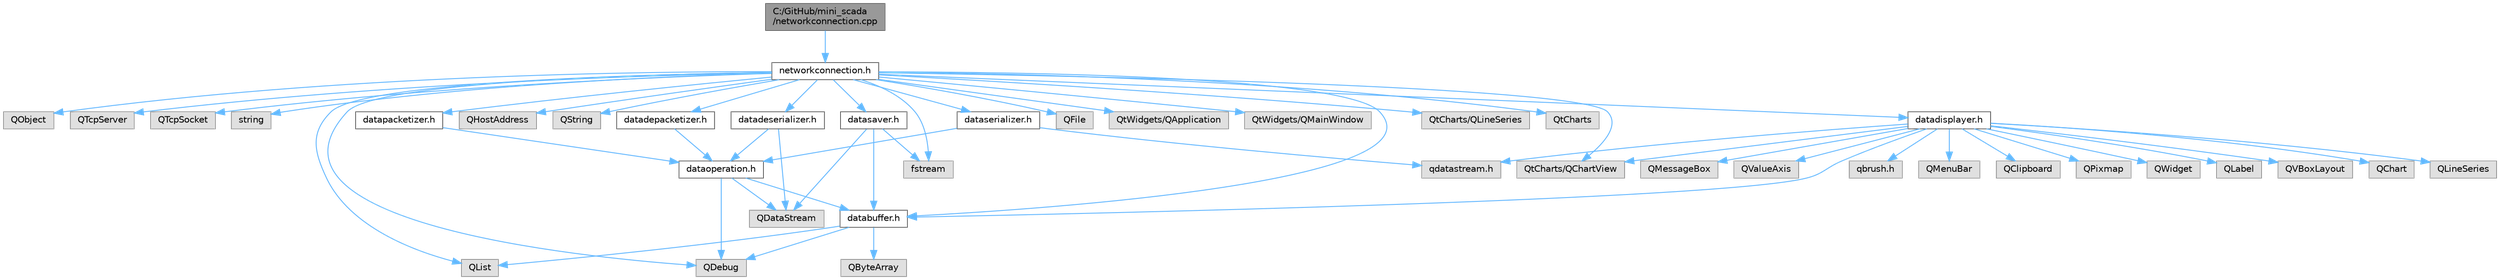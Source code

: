 digraph "C:/GitHub/mini_scada/networkconnection.cpp"
{
 // LATEX_PDF_SIZE
  bgcolor="transparent";
  edge [fontname=Helvetica,fontsize=10,labelfontname=Helvetica,labelfontsize=10];
  node [fontname=Helvetica,fontsize=10,shape=box,height=0.2,width=0.4];
  Node1 [id="Node000001",label="C:/GitHub/mini_scada\l/networkconnection.cpp",height=0.2,width=0.4,color="gray40", fillcolor="grey60", style="filled", fontcolor="black",tooltip=" "];
  Node1 -> Node2 [id="edge53_Node000001_Node000002",color="steelblue1",style="solid",tooltip=" "];
  Node2 [id="Node000002",label="networkconnection.h",height=0.2,width=0.4,color="grey40", fillcolor="white", style="filled",URL="$networkconnection_8h.html",tooltip=" "];
  Node2 -> Node3 [id="edge54_Node000002_Node000003",color="steelblue1",style="solid",tooltip=" "];
  Node3 [id="Node000003",label="QObject",height=0.2,width=0.4,color="grey60", fillcolor="#E0E0E0", style="filled",tooltip=" "];
  Node2 -> Node4 [id="edge55_Node000002_Node000004",color="steelblue1",style="solid",tooltip=" "];
  Node4 [id="Node000004",label="QTcpServer",height=0.2,width=0.4,color="grey60", fillcolor="#E0E0E0", style="filled",tooltip=" "];
  Node2 -> Node5 [id="edge56_Node000002_Node000005",color="steelblue1",style="solid",tooltip=" "];
  Node5 [id="Node000005",label="QTcpSocket",height=0.2,width=0.4,color="grey60", fillcolor="#E0E0E0", style="filled",tooltip=" "];
  Node2 -> Node6 [id="edge57_Node000002_Node000006",color="steelblue1",style="solid",tooltip=" "];
  Node6 [id="Node000006",label="string",height=0.2,width=0.4,color="grey60", fillcolor="#E0E0E0", style="filled",tooltip=" "];
  Node2 -> Node7 [id="edge58_Node000002_Node000007",color="steelblue1",style="solid",tooltip=" "];
  Node7 [id="Node000007",label="databuffer.h",height=0.2,width=0.4,color="grey40", fillcolor="white", style="filled",URL="$databuffer_8h.html",tooltip=" "];
  Node7 -> Node8 [id="edge59_Node000007_Node000008",color="steelblue1",style="solid",tooltip=" "];
  Node8 [id="Node000008",label="QByteArray",height=0.2,width=0.4,color="grey60", fillcolor="#E0E0E0", style="filled",tooltip=" "];
  Node7 -> Node9 [id="edge60_Node000007_Node000009",color="steelblue1",style="solid",tooltip=" "];
  Node9 [id="Node000009",label="QList",height=0.2,width=0.4,color="grey60", fillcolor="#E0E0E0", style="filled",tooltip=" "];
  Node7 -> Node10 [id="edge61_Node000007_Node000010",color="steelblue1",style="solid",tooltip=" "];
  Node10 [id="Node000010",label="QDebug",height=0.2,width=0.4,color="grey60", fillcolor="#E0E0E0", style="filled",tooltip=" "];
  Node2 -> Node10 [id="edge62_Node000002_Node000010",color="steelblue1",style="solid",tooltip=" "];
  Node2 -> Node9 [id="edge63_Node000002_Node000009",color="steelblue1",style="solid",tooltip=" "];
  Node2 -> Node11 [id="edge64_Node000002_Node000011",color="steelblue1",style="solid",tooltip=" "];
  Node11 [id="Node000011",label="QHostAddress",height=0.2,width=0.4,color="grey60", fillcolor="#E0E0E0", style="filled",tooltip=" "];
  Node2 -> Node12 [id="edge65_Node000002_Node000012",color="steelblue1",style="solid",tooltip=" "];
  Node12 [id="Node000012",label="QString",height=0.2,width=0.4,color="grey60", fillcolor="#E0E0E0", style="filled",tooltip=" "];
  Node2 -> Node13 [id="edge66_Node000002_Node000013",color="steelblue1",style="solid",tooltip=" "];
  Node13 [id="Node000013",label="dataserializer.h",height=0.2,width=0.4,color="grey40", fillcolor="white", style="filled",URL="$dataserializer_8h.html",tooltip=" "];
  Node13 -> Node14 [id="edge67_Node000013_Node000014",color="steelblue1",style="solid",tooltip=" "];
  Node14 [id="Node000014",label="dataoperation.h",height=0.2,width=0.4,color="grey40", fillcolor="white", style="filled",URL="$dataoperation_8h.html",tooltip=" "];
  Node14 -> Node7 [id="edge68_Node000014_Node000007",color="steelblue1",style="solid",tooltip=" "];
  Node14 -> Node15 [id="edge69_Node000014_Node000015",color="steelblue1",style="solid",tooltip=" "];
  Node15 [id="Node000015",label="QDataStream",height=0.2,width=0.4,color="grey60", fillcolor="#E0E0E0", style="filled",tooltip=" "];
  Node14 -> Node10 [id="edge70_Node000014_Node000010",color="steelblue1",style="solid",tooltip=" "];
  Node13 -> Node16 [id="edge71_Node000013_Node000016",color="steelblue1",style="solid",tooltip=" "];
  Node16 [id="Node000016",label="qdatastream.h",height=0.2,width=0.4,color="grey60", fillcolor="#E0E0E0", style="filled",tooltip=" "];
  Node2 -> Node17 [id="edge72_Node000002_Node000017",color="steelblue1",style="solid",tooltip=" "];
  Node17 [id="Node000017",label="datadeserializer.h",height=0.2,width=0.4,color="grey40", fillcolor="white", style="filled",URL="$datadeserializer_8h.html",tooltip=" "];
  Node17 -> Node14 [id="edge73_Node000017_Node000014",color="steelblue1",style="solid",tooltip=" "];
  Node17 -> Node15 [id="edge74_Node000017_Node000015",color="steelblue1",style="solid",tooltip=" "];
  Node2 -> Node18 [id="edge75_Node000002_Node000018",color="steelblue1",style="solid",tooltip=" "];
  Node18 [id="Node000018",label="datapacketizer.h",height=0.2,width=0.4,color="grey40", fillcolor="white", style="filled",URL="$datapacketizer_8h.html",tooltip=" "];
  Node18 -> Node14 [id="edge76_Node000018_Node000014",color="steelblue1",style="solid",tooltip=" "];
  Node2 -> Node19 [id="edge77_Node000002_Node000019",color="steelblue1",style="solid",tooltip=" "];
  Node19 [id="Node000019",label="datadepacketizer.h",height=0.2,width=0.4,color="grey40", fillcolor="white", style="filled",URL="$datadepacketizer_8h.html",tooltip=" "];
  Node19 -> Node14 [id="edge78_Node000019_Node000014",color="steelblue1",style="solid",tooltip=" "];
  Node2 -> Node20 [id="edge79_Node000002_Node000020",color="steelblue1",style="solid",tooltip=" "];
  Node20 [id="Node000020",label="fstream",height=0.2,width=0.4,color="grey60", fillcolor="#E0E0E0", style="filled",tooltip=" "];
  Node2 -> Node21 [id="edge80_Node000002_Node000021",color="steelblue1",style="solid",tooltip=" "];
  Node21 [id="Node000021",label="QFile",height=0.2,width=0.4,color="grey60", fillcolor="#E0E0E0", style="filled",tooltip=" "];
  Node2 -> Node22 [id="edge81_Node000002_Node000022",color="steelblue1",style="solid",tooltip=" "];
  Node22 [id="Node000022",label="QtWidgets/QApplication",height=0.2,width=0.4,color="grey60", fillcolor="#E0E0E0", style="filled",tooltip=" "];
  Node2 -> Node23 [id="edge82_Node000002_Node000023",color="steelblue1",style="solid",tooltip=" "];
  Node23 [id="Node000023",label="QtWidgets/QMainWindow",height=0.2,width=0.4,color="grey60", fillcolor="#E0E0E0", style="filled",tooltip=" "];
  Node2 -> Node24 [id="edge83_Node000002_Node000024",color="steelblue1",style="solid",tooltip=" "];
  Node24 [id="Node000024",label="QtCharts/QChartView",height=0.2,width=0.4,color="grey60", fillcolor="#E0E0E0", style="filled",tooltip=" "];
  Node2 -> Node25 [id="edge84_Node000002_Node000025",color="steelblue1",style="solid",tooltip=" "];
  Node25 [id="Node000025",label="QtCharts/QLineSeries",height=0.2,width=0.4,color="grey60", fillcolor="#E0E0E0", style="filled",tooltip=" "];
  Node2 -> Node26 [id="edge85_Node000002_Node000026",color="steelblue1",style="solid",tooltip=" "];
  Node26 [id="Node000026",label="QtCharts",height=0.2,width=0.4,color="grey60", fillcolor="#E0E0E0", style="filled",tooltip=" "];
  Node2 -> Node27 [id="edge86_Node000002_Node000027",color="steelblue1",style="solid",tooltip=" "];
  Node27 [id="Node000027",label="datasaver.h",height=0.2,width=0.4,color="grey40", fillcolor="white", style="filled",URL="$datasaver_8h.html",tooltip=" "];
  Node27 -> Node7 [id="edge87_Node000027_Node000007",color="steelblue1",style="solid",tooltip=" "];
  Node27 -> Node20 [id="edge88_Node000027_Node000020",color="steelblue1",style="solid",tooltip=" "];
  Node27 -> Node15 [id="edge89_Node000027_Node000015",color="steelblue1",style="solid",tooltip=" "];
  Node2 -> Node28 [id="edge90_Node000002_Node000028",color="steelblue1",style="solid",tooltip=" "];
  Node28 [id="Node000028",label="datadisplayer.h",height=0.2,width=0.4,color="grey40", fillcolor="white", style="filled",URL="$datadisplayer_8h.html",tooltip=" "];
  Node28 -> Node29 [id="edge91_Node000028_Node000029",color="steelblue1",style="solid",tooltip=" "];
  Node29 [id="Node000029",label="QWidget",height=0.2,width=0.4,color="grey60", fillcolor="#E0E0E0", style="filled",tooltip=" "];
  Node28 -> Node7 [id="edge92_Node000028_Node000007",color="steelblue1",style="solid",tooltip=" "];
  Node28 -> Node16 [id="edge93_Node000028_Node000016",color="steelblue1",style="solid",tooltip=" "];
  Node28 -> Node30 [id="edge94_Node000028_Node000030",color="steelblue1",style="solid",tooltip=" "];
  Node30 [id="Node000030",label="QLabel",height=0.2,width=0.4,color="grey60", fillcolor="#E0E0E0", style="filled",tooltip=" "];
  Node28 -> Node31 [id="edge95_Node000028_Node000031",color="steelblue1",style="solid",tooltip=" "];
  Node31 [id="Node000031",label="QVBoxLayout",height=0.2,width=0.4,color="grey60", fillcolor="#E0E0E0", style="filled",tooltip=" "];
  Node28 -> Node32 [id="edge96_Node000028_Node000032",color="steelblue1",style="solid",tooltip=" "];
  Node32 [id="Node000032",label="QChart",height=0.2,width=0.4,color="grey60", fillcolor="#E0E0E0", style="filled",tooltip=" "];
  Node28 -> Node33 [id="edge97_Node000028_Node000033",color="steelblue1",style="solid",tooltip=" "];
  Node33 [id="Node000033",label="QLineSeries",height=0.2,width=0.4,color="grey60", fillcolor="#E0E0E0", style="filled",tooltip=" "];
  Node28 -> Node24 [id="edge98_Node000028_Node000024",color="steelblue1",style="solid",tooltip=" "];
  Node28 -> Node34 [id="edge99_Node000028_Node000034",color="steelblue1",style="solid",tooltip=" "];
  Node34 [id="Node000034",label="QMessageBox",height=0.2,width=0.4,color="grey60", fillcolor="#E0E0E0", style="filled",tooltip=" "];
  Node28 -> Node35 [id="edge100_Node000028_Node000035",color="steelblue1",style="solid",tooltip=" "];
  Node35 [id="Node000035",label="QValueAxis",height=0.2,width=0.4,color="grey60", fillcolor="#E0E0E0", style="filled",tooltip=" "];
  Node28 -> Node36 [id="edge101_Node000028_Node000036",color="steelblue1",style="solid",tooltip=" "];
  Node36 [id="Node000036",label="qbrush.h",height=0.2,width=0.4,color="grey60", fillcolor="#E0E0E0", style="filled",tooltip=" "];
  Node28 -> Node37 [id="edge102_Node000028_Node000037",color="steelblue1",style="solid",tooltip=" "];
  Node37 [id="Node000037",label="QMenuBar",height=0.2,width=0.4,color="grey60", fillcolor="#E0E0E0", style="filled",tooltip=" "];
  Node28 -> Node38 [id="edge103_Node000028_Node000038",color="steelblue1",style="solid",tooltip=" "];
  Node38 [id="Node000038",label="QClipboard",height=0.2,width=0.4,color="grey60", fillcolor="#E0E0E0", style="filled",tooltip=" "];
  Node28 -> Node39 [id="edge104_Node000028_Node000039",color="steelblue1",style="solid",tooltip=" "];
  Node39 [id="Node000039",label="QPixmap",height=0.2,width=0.4,color="grey60", fillcolor="#E0E0E0", style="filled",tooltip=" "];
}
